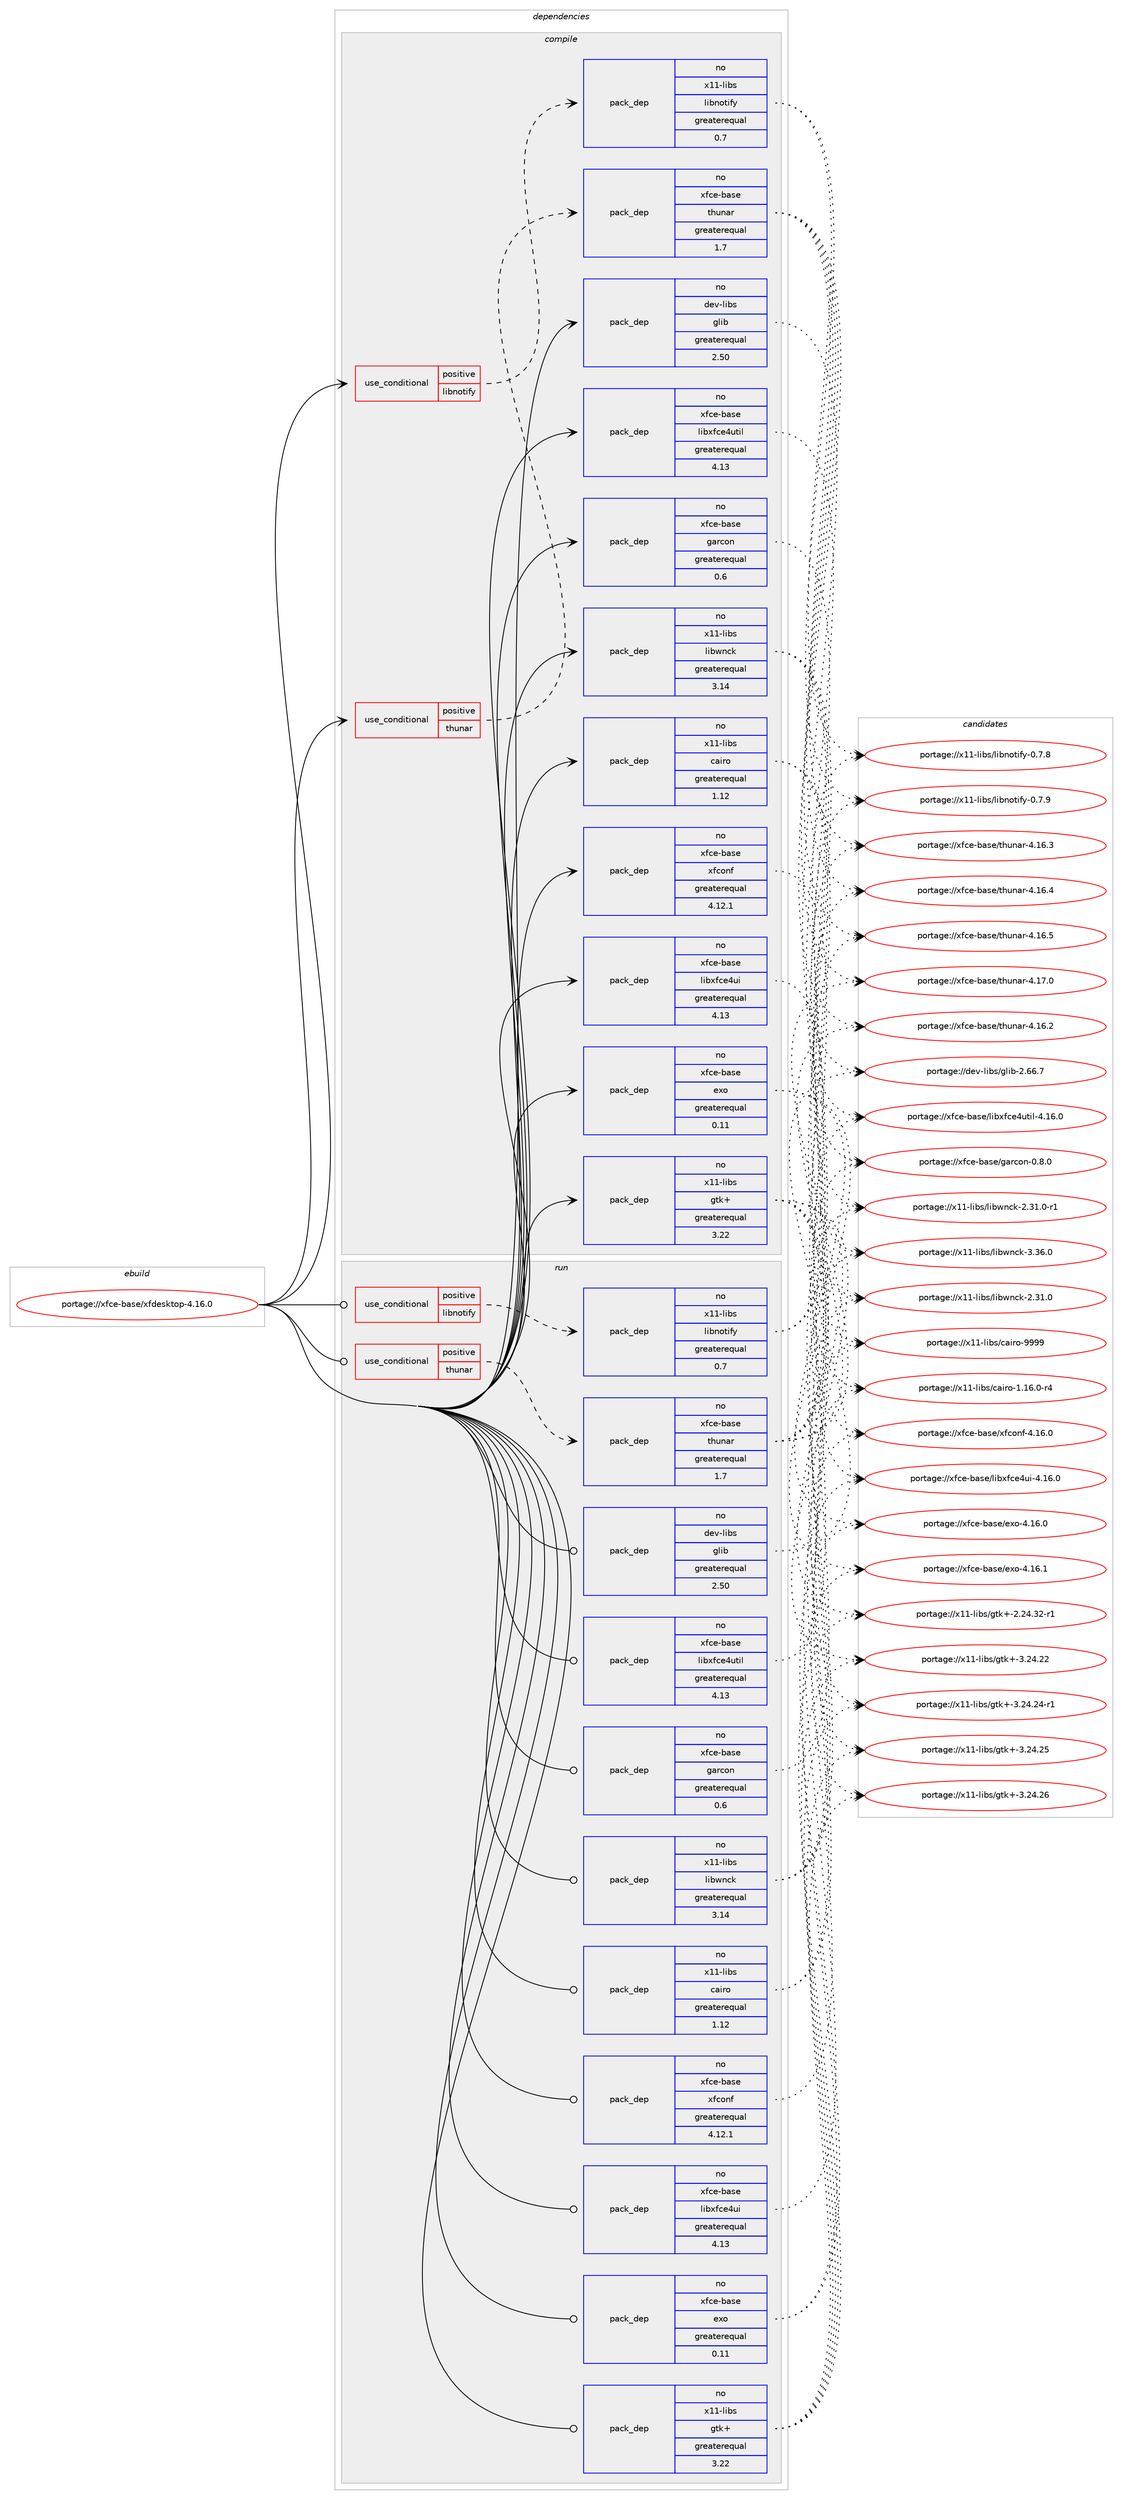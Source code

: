 digraph prolog {

# *************
# Graph options
# *************

newrank=true;
concentrate=true;
compound=true;
graph [rankdir=LR,fontname=Helvetica,fontsize=10,ranksep=1.5];#, ranksep=2.5, nodesep=0.2];
edge  [arrowhead=vee];
node  [fontname=Helvetica,fontsize=10];

# **********
# The ebuild
# **********

subgraph cluster_leftcol {
color=gray;
rank=same;
label=<<i>ebuild</i>>;
id [label="portage://xfce-base/xfdesktop-4.16.0", color=red, width=4, href="../xfce-base/xfdesktop-4.16.0.svg"];
}

# ****************
# The dependencies
# ****************

subgraph cluster_midcol {
color=gray;
label=<<i>dependencies</i>>;
subgraph cluster_compile {
fillcolor="#eeeeee";
style=filled;
label=<<i>compile</i>>;
subgraph cond494 {
dependency1074 [label=<<TABLE BORDER="0" CELLBORDER="1" CELLSPACING="0" CELLPADDING="4"><TR><TD ROWSPAN="3" CELLPADDING="10">use_conditional</TD></TR><TR><TD>positive</TD></TR><TR><TD>libnotify</TD></TR></TABLE>>, shape=none, color=red];
subgraph pack556 {
dependency1075 [label=<<TABLE BORDER="0" CELLBORDER="1" CELLSPACING="0" CELLPADDING="4" WIDTH="220"><TR><TD ROWSPAN="6" CELLPADDING="30">pack_dep</TD></TR><TR><TD WIDTH="110">no</TD></TR><TR><TD>x11-libs</TD></TR><TR><TD>libnotify</TD></TR><TR><TD>greaterequal</TD></TR><TR><TD>0.7</TD></TR></TABLE>>, shape=none, color=blue];
}
dependency1074:e -> dependency1075:w [weight=20,style="dashed",arrowhead="vee"];
}
id:e -> dependency1074:w [weight=20,style="solid",arrowhead="vee"];
subgraph cond495 {
dependency1076 [label=<<TABLE BORDER="0" CELLBORDER="1" CELLSPACING="0" CELLPADDING="4"><TR><TD ROWSPAN="3" CELLPADDING="10">use_conditional</TD></TR><TR><TD>positive</TD></TR><TR><TD>thunar</TD></TR></TABLE>>, shape=none, color=red];
subgraph pack557 {
dependency1077 [label=<<TABLE BORDER="0" CELLBORDER="1" CELLSPACING="0" CELLPADDING="4" WIDTH="220"><TR><TD ROWSPAN="6" CELLPADDING="30">pack_dep</TD></TR><TR><TD WIDTH="110">no</TD></TR><TR><TD>xfce-base</TD></TR><TR><TD>thunar</TD></TR><TR><TD>greaterequal</TD></TR><TR><TD>1.7</TD></TR></TABLE>>, shape=none, color=blue];
}
dependency1076:e -> dependency1077:w [weight=20,style="dashed",arrowhead="vee"];
}
id:e -> dependency1076:w [weight=20,style="solid",arrowhead="vee"];
subgraph pack558 {
dependency1078 [label=<<TABLE BORDER="0" CELLBORDER="1" CELLSPACING="0" CELLPADDING="4" WIDTH="220"><TR><TD ROWSPAN="6" CELLPADDING="30">pack_dep</TD></TR><TR><TD WIDTH="110">no</TD></TR><TR><TD>dev-libs</TD></TR><TR><TD>glib</TD></TR><TR><TD>greaterequal</TD></TR><TR><TD>2.50</TD></TR></TABLE>>, shape=none, color=blue];
}
id:e -> dependency1078:w [weight=20,style="solid",arrowhead="vee"];
subgraph pack559 {
dependency1079 [label=<<TABLE BORDER="0" CELLBORDER="1" CELLSPACING="0" CELLPADDING="4" WIDTH="220"><TR><TD ROWSPAN="6" CELLPADDING="30">pack_dep</TD></TR><TR><TD WIDTH="110">no</TD></TR><TR><TD>x11-libs</TD></TR><TR><TD>cairo</TD></TR><TR><TD>greaterequal</TD></TR><TR><TD>1.12</TD></TR></TABLE>>, shape=none, color=blue];
}
id:e -> dependency1079:w [weight=20,style="solid",arrowhead="vee"];
subgraph pack560 {
dependency1080 [label=<<TABLE BORDER="0" CELLBORDER="1" CELLSPACING="0" CELLPADDING="4" WIDTH="220"><TR><TD ROWSPAN="6" CELLPADDING="30">pack_dep</TD></TR><TR><TD WIDTH="110">no</TD></TR><TR><TD>x11-libs</TD></TR><TR><TD>gtk+</TD></TR><TR><TD>greaterequal</TD></TR><TR><TD>3.22</TD></TR></TABLE>>, shape=none, color=blue];
}
id:e -> dependency1080:w [weight=20,style="solid",arrowhead="vee"];
# *** BEGIN UNKNOWN DEPENDENCY TYPE (TODO) ***
# id -> package_dependency(portage://xfce-base/xfdesktop-4.16.0,install,no,x11-libs,libX11,none,[,,],[],[])
# *** END UNKNOWN DEPENDENCY TYPE (TODO) ***

subgraph pack561 {
dependency1081 [label=<<TABLE BORDER="0" CELLBORDER="1" CELLSPACING="0" CELLPADDING="4" WIDTH="220"><TR><TD ROWSPAN="6" CELLPADDING="30">pack_dep</TD></TR><TR><TD WIDTH="110">no</TD></TR><TR><TD>x11-libs</TD></TR><TR><TD>libwnck</TD></TR><TR><TD>greaterequal</TD></TR><TR><TD>3.14</TD></TR></TABLE>>, shape=none, color=blue];
}
id:e -> dependency1081:w [weight=20,style="solid",arrowhead="vee"];
subgraph pack562 {
dependency1082 [label=<<TABLE BORDER="0" CELLBORDER="1" CELLSPACING="0" CELLPADDING="4" WIDTH="220"><TR><TD ROWSPAN="6" CELLPADDING="30">pack_dep</TD></TR><TR><TD WIDTH="110">no</TD></TR><TR><TD>xfce-base</TD></TR><TR><TD>exo</TD></TR><TR><TD>greaterequal</TD></TR><TR><TD>0.11</TD></TR></TABLE>>, shape=none, color=blue];
}
id:e -> dependency1082:w [weight=20,style="solid",arrowhead="vee"];
subgraph pack563 {
dependency1083 [label=<<TABLE BORDER="0" CELLBORDER="1" CELLSPACING="0" CELLPADDING="4" WIDTH="220"><TR><TD ROWSPAN="6" CELLPADDING="30">pack_dep</TD></TR><TR><TD WIDTH="110">no</TD></TR><TR><TD>xfce-base</TD></TR><TR><TD>garcon</TD></TR><TR><TD>greaterequal</TD></TR><TR><TD>0.6</TD></TR></TABLE>>, shape=none, color=blue];
}
id:e -> dependency1083:w [weight=20,style="solid",arrowhead="vee"];
subgraph pack564 {
dependency1084 [label=<<TABLE BORDER="0" CELLBORDER="1" CELLSPACING="0" CELLPADDING="4" WIDTH="220"><TR><TD ROWSPAN="6" CELLPADDING="30">pack_dep</TD></TR><TR><TD WIDTH="110">no</TD></TR><TR><TD>xfce-base</TD></TR><TR><TD>libxfce4ui</TD></TR><TR><TD>greaterequal</TD></TR><TR><TD>4.13</TD></TR></TABLE>>, shape=none, color=blue];
}
id:e -> dependency1084:w [weight=20,style="solid",arrowhead="vee"];
subgraph pack565 {
dependency1085 [label=<<TABLE BORDER="0" CELLBORDER="1" CELLSPACING="0" CELLPADDING="4" WIDTH="220"><TR><TD ROWSPAN="6" CELLPADDING="30">pack_dep</TD></TR><TR><TD WIDTH="110">no</TD></TR><TR><TD>xfce-base</TD></TR><TR><TD>libxfce4util</TD></TR><TR><TD>greaterequal</TD></TR><TR><TD>4.13</TD></TR></TABLE>>, shape=none, color=blue];
}
id:e -> dependency1085:w [weight=20,style="solid",arrowhead="vee"];
subgraph pack566 {
dependency1086 [label=<<TABLE BORDER="0" CELLBORDER="1" CELLSPACING="0" CELLPADDING="4" WIDTH="220"><TR><TD ROWSPAN="6" CELLPADDING="30">pack_dep</TD></TR><TR><TD WIDTH="110">no</TD></TR><TR><TD>xfce-base</TD></TR><TR><TD>xfconf</TD></TR><TR><TD>greaterequal</TD></TR><TR><TD>4.12.1</TD></TR></TABLE>>, shape=none, color=blue];
}
id:e -> dependency1086:w [weight=20,style="solid",arrowhead="vee"];
}
subgraph cluster_compileandrun {
fillcolor="#eeeeee";
style=filled;
label=<<i>compile and run</i>>;
}
subgraph cluster_run {
fillcolor="#eeeeee";
style=filled;
label=<<i>run</i>>;
subgraph cond496 {
dependency1087 [label=<<TABLE BORDER="0" CELLBORDER="1" CELLSPACING="0" CELLPADDING="4"><TR><TD ROWSPAN="3" CELLPADDING="10">use_conditional</TD></TR><TR><TD>positive</TD></TR><TR><TD>libnotify</TD></TR></TABLE>>, shape=none, color=red];
subgraph pack567 {
dependency1088 [label=<<TABLE BORDER="0" CELLBORDER="1" CELLSPACING="0" CELLPADDING="4" WIDTH="220"><TR><TD ROWSPAN="6" CELLPADDING="30">pack_dep</TD></TR><TR><TD WIDTH="110">no</TD></TR><TR><TD>x11-libs</TD></TR><TR><TD>libnotify</TD></TR><TR><TD>greaterequal</TD></TR><TR><TD>0.7</TD></TR></TABLE>>, shape=none, color=blue];
}
dependency1087:e -> dependency1088:w [weight=20,style="dashed",arrowhead="vee"];
}
id:e -> dependency1087:w [weight=20,style="solid",arrowhead="odot"];
subgraph cond497 {
dependency1089 [label=<<TABLE BORDER="0" CELLBORDER="1" CELLSPACING="0" CELLPADDING="4"><TR><TD ROWSPAN="3" CELLPADDING="10">use_conditional</TD></TR><TR><TD>positive</TD></TR><TR><TD>thunar</TD></TR></TABLE>>, shape=none, color=red];
subgraph pack568 {
dependency1090 [label=<<TABLE BORDER="0" CELLBORDER="1" CELLSPACING="0" CELLPADDING="4" WIDTH="220"><TR><TD ROWSPAN="6" CELLPADDING="30">pack_dep</TD></TR><TR><TD WIDTH="110">no</TD></TR><TR><TD>xfce-base</TD></TR><TR><TD>thunar</TD></TR><TR><TD>greaterequal</TD></TR><TR><TD>1.7</TD></TR></TABLE>>, shape=none, color=blue];
}
dependency1089:e -> dependency1090:w [weight=20,style="dashed",arrowhead="vee"];
}
id:e -> dependency1089:w [weight=20,style="solid",arrowhead="odot"];
subgraph pack569 {
dependency1091 [label=<<TABLE BORDER="0" CELLBORDER="1" CELLSPACING="0" CELLPADDING="4" WIDTH="220"><TR><TD ROWSPAN="6" CELLPADDING="30">pack_dep</TD></TR><TR><TD WIDTH="110">no</TD></TR><TR><TD>dev-libs</TD></TR><TR><TD>glib</TD></TR><TR><TD>greaterequal</TD></TR><TR><TD>2.50</TD></TR></TABLE>>, shape=none, color=blue];
}
id:e -> dependency1091:w [weight=20,style="solid",arrowhead="odot"];
subgraph pack570 {
dependency1092 [label=<<TABLE BORDER="0" CELLBORDER="1" CELLSPACING="0" CELLPADDING="4" WIDTH="220"><TR><TD ROWSPAN="6" CELLPADDING="30">pack_dep</TD></TR><TR><TD WIDTH="110">no</TD></TR><TR><TD>x11-libs</TD></TR><TR><TD>cairo</TD></TR><TR><TD>greaterequal</TD></TR><TR><TD>1.12</TD></TR></TABLE>>, shape=none, color=blue];
}
id:e -> dependency1092:w [weight=20,style="solid",arrowhead="odot"];
subgraph pack571 {
dependency1093 [label=<<TABLE BORDER="0" CELLBORDER="1" CELLSPACING="0" CELLPADDING="4" WIDTH="220"><TR><TD ROWSPAN="6" CELLPADDING="30">pack_dep</TD></TR><TR><TD WIDTH="110">no</TD></TR><TR><TD>x11-libs</TD></TR><TR><TD>gtk+</TD></TR><TR><TD>greaterequal</TD></TR><TR><TD>3.22</TD></TR></TABLE>>, shape=none, color=blue];
}
id:e -> dependency1093:w [weight=20,style="solid",arrowhead="odot"];
# *** BEGIN UNKNOWN DEPENDENCY TYPE (TODO) ***
# id -> package_dependency(portage://xfce-base/xfdesktop-4.16.0,run,no,x11-libs,libX11,none,[,,],[],[])
# *** END UNKNOWN DEPENDENCY TYPE (TODO) ***

subgraph pack572 {
dependency1094 [label=<<TABLE BORDER="0" CELLBORDER="1" CELLSPACING="0" CELLPADDING="4" WIDTH="220"><TR><TD ROWSPAN="6" CELLPADDING="30">pack_dep</TD></TR><TR><TD WIDTH="110">no</TD></TR><TR><TD>x11-libs</TD></TR><TR><TD>libwnck</TD></TR><TR><TD>greaterequal</TD></TR><TR><TD>3.14</TD></TR></TABLE>>, shape=none, color=blue];
}
id:e -> dependency1094:w [weight=20,style="solid",arrowhead="odot"];
subgraph pack573 {
dependency1095 [label=<<TABLE BORDER="0" CELLBORDER="1" CELLSPACING="0" CELLPADDING="4" WIDTH="220"><TR><TD ROWSPAN="6" CELLPADDING="30">pack_dep</TD></TR><TR><TD WIDTH="110">no</TD></TR><TR><TD>xfce-base</TD></TR><TR><TD>exo</TD></TR><TR><TD>greaterequal</TD></TR><TR><TD>0.11</TD></TR></TABLE>>, shape=none, color=blue];
}
id:e -> dependency1095:w [weight=20,style="solid",arrowhead="odot"];
subgraph pack574 {
dependency1096 [label=<<TABLE BORDER="0" CELLBORDER="1" CELLSPACING="0" CELLPADDING="4" WIDTH="220"><TR><TD ROWSPAN="6" CELLPADDING="30">pack_dep</TD></TR><TR><TD WIDTH="110">no</TD></TR><TR><TD>xfce-base</TD></TR><TR><TD>garcon</TD></TR><TR><TD>greaterequal</TD></TR><TR><TD>0.6</TD></TR></TABLE>>, shape=none, color=blue];
}
id:e -> dependency1096:w [weight=20,style="solid",arrowhead="odot"];
subgraph pack575 {
dependency1097 [label=<<TABLE BORDER="0" CELLBORDER="1" CELLSPACING="0" CELLPADDING="4" WIDTH="220"><TR><TD ROWSPAN="6" CELLPADDING="30">pack_dep</TD></TR><TR><TD WIDTH="110">no</TD></TR><TR><TD>xfce-base</TD></TR><TR><TD>libxfce4ui</TD></TR><TR><TD>greaterequal</TD></TR><TR><TD>4.13</TD></TR></TABLE>>, shape=none, color=blue];
}
id:e -> dependency1097:w [weight=20,style="solid",arrowhead="odot"];
subgraph pack576 {
dependency1098 [label=<<TABLE BORDER="0" CELLBORDER="1" CELLSPACING="0" CELLPADDING="4" WIDTH="220"><TR><TD ROWSPAN="6" CELLPADDING="30">pack_dep</TD></TR><TR><TD WIDTH="110">no</TD></TR><TR><TD>xfce-base</TD></TR><TR><TD>libxfce4util</TD></TR><TR><TD>greaterequal</TD></TR><TR><TD>4.13</TD></TR></TABLE>>, shape=none, color=blue];
}
id:e -> dependency1098:w [weight=20,style="solid",arrowhead="odot"];
subgraph pack577 {
dependency1099 [label=<<TABLE BORDER="0" CELLBORDER="1" CELLSPACING="0" CELLPADDING="4" WIDTH="220"><TR><TD ROWSPAN="6" CELLPADDING="30">pack_dep</TD></TR><TR><TD WIDTH="110">no</TD></TR><TR><TD>xfce-base</TD></TR><TR><TD>xfconf</TD></TR><TR><TD>greaterequal</TD></TR><TR><TD>4.12.1</TD></TR></TABLE>>, shape=none, color=blue];
}
id:e -> dependency1099:w [weight=20,style="solid",arrowhead="odot"];
}
}

# **************
# The candidates
# **************

subgraph cluster_choices {
rank=same;
color=gray;
label=<<i>candidates</i>>;

subgraph choice556 {
color=black;
nodesep=1;
choice120494945108105981154710810598110111116105102121454846554656 [label="portage://x11-libs/libnotify-0.7.8", color=red, width=4,href="../x11-libs/libnotify-0.7.8.svg"];
choice120494945108105981154710810598110111116105102121454846554657 [label="portage://x11-libs/libnotify-0.7.9", color=red, width=4,href="../x11-libs/libnotify-0.7.9.svg"];
dependency1075:e -> choice120494945108105981154710810598110111116105102121454846554656:w [style=dotted,weight="100"];
dependency1075:e -> choice120494945108105981154710810598110111116105102121454846554657:w [style=dotted,weight="100"];
}
subgraph choice557 {
color=black;
nodesep=1;
choice12010299101459897115101471161041171109711445524649544650 [label="portage://xfce-base/thunar-4.16.2", color=red, width=4,href="../xfce-base/thunar-4.16.2.svg"];
choice12010299101459897115101471161041171109711445524649544651 [label="portage://xfce-base/thunar-4.16.3", color=red, width=4,href="../xfce-base/thunar-4.16.3.svg"];
choice12010299101459897115101471161041171109711445524649544652 [label="portage://xfce-base/thunar-4.16.4", color=red, width=4,href="../xfce-base/thunar-4.16.4.svg"];
choice12010299101459897115101471161041171109711445524649544653 [label="portage://xfce-base/thunar-4.16.5", color=red, width=4,href="../xfce-base/thunar-4.16.5.svg"];
choice12010299101459897115101471161041171109711445524649554648 [label="portage://xfce-base/thunar-4.17.0", color=red, width=4,href="../xfce-base/thunar-4.17.0.svg"];
dependency1077:e -> choice12010299101459897115101471161041171109711445524649544650:w [style=dotted,weight="100"];
dependency1077:e -> choice12010299101459897115101471161041171109711445524649544651:w [style=dotted,weight="100"];
dependency1077:e -> choice12010299101459897115101471161041171109711445524649544652:w [style=dotted,weight="100"];
dependency1077:e -> choice12010299101459897115101471161041171109711445524649544653:w [style=dotted,weight="100"];
dependency1077:e -> choice12010299101459897115101471161041171109711445524649554648:w [style=dotted,weight="100"];
}
subgraph choice558 {
color=black;
nodesep=1;
choice1001011184510810598115471031081059845504654544655 [label="portage://dev-libs/glib-2.66.7", color=red, width=4,href="../dev-libs/glib-2.66.7.svg"];
dependency1078:e -> choice1001011184510810598115471031081059845504654544655:w [style=dotted,weight="100"];
}
subgraph choice559 {
color=black;
nodesep=1;
choice12049494510810598115479997105114111454946495446484511452 [label="portage://x11-libs/cairo-1.16.0-r4", color=red, width=4,href="../x11-libs/cairo-1.16.0-r4.svg"];
choice120494945108105981154799971051141114557575757 [label="portage://x11-libs/cairo-9999", color=red, width=4,href="../x11-libs/cairo-9999.svg"];
dependency1079:e -> choice12049494510810598115479997105114111454946495446484511452:w [style=dotted,weight="100"];
dependency1079:e -> choice120494945108105981154799971051141114557575757:w [style=dotted,weight="100"];
}
subgraph choice560 {
color=black;
nodesep=1;
choice12049494510810598115471031161074345504650524651504511449 [label="portage://x11-libs/gtk+-2.24.32-r1", color=red, width=4,href="../x11-libs/gtk+-2.24.32-r1.svg"];
choice1204949451081059811547103116107434551465052465050 [label="portage://x11-libs/gtk+-3.24.22", color=red, width=4,href="../x11-libs/gtk+-3.24.22.svg"];
choice12049494510810598115471031161074345514650524650524511449 [label="portage://x11-libs/gtk+-3.24.24-r1", color=red, width=4,href="../x11-libs/gtk+-3.24.24-r1.svg"];
choice1204949451081059811547103116107434551465052465053 [label="portage://x11-libs/gtk+-3.24.25", color=red, width=4,href="../x11-libs/gtk+-3.24.25.svg"];
choice1204949451081059811547103116107434551465052465054 [label="portage://x11-libs/gtk+-3.24.26", color=red, width=4,href="../x11-libs/gtk+-3.24.26.svg"];
dependency1080:e -> choice12049494510810598115471031161074345504650524651504511449:w [style=dotted,weight="100"];
dependency1080:e -> choice1204949451081059811547103116107434551465052465050:w [style=dotted,weight="100"];
dependency1080:e -> choice12049494510810598115471031161074345514650524650524511449:w [style=dotted,weight="100"];
dependency1080:e -> choice1204949451081059811547103116107434551465052465053:w [style=dotted,weight="100"];
dependency1080:e -> choice1204949451081059811547103116107434551465052465054:w [style=dotted,weight="100"];
}
subgraph choice561 {
color=black;
nodesep=1;
choice1204949451081059811547108105981191109910745504651494648 [label="portage://x11-libs/libwnck-2.31.0", color=red, width=4,href="../x11-libs/libwnck-2.31.0.svg"];
choice12049494510810598115471081059811911099107455046514946484511449 [label="portage://x11-libs/libwnck-2.31.0-r1", color=red, width=4,href="../x11-libs/libwnck-2.31.0-r1.svg"];
choice1204949451081059811547108105981191109910745514651544648 [label="portage://x11-libs/libwnck-3.36.0", color=red, width=4,href="../x11-libs/libwnck-3.36.0.svg"];
dependency1081:e -> choice1204949451081059811547108105981191109910745504651494648:w [style=dotted,weight="100"];
dependency1081:e -> choice12049494510810598115471081059811911099107455046514946484511449:w [style=dotted,weight="100"];
dependency1081:e -> choice1204949451081059811547108105981191109910745514651544648:w [style=dotted,weight="100"];
}
subgraph choice562 {
color=black;
nodesep=1;
choice120102991014598971151014710112011145524649544648 [label="portage://xfce-base/exo-4.16.0", color=red, width=4,href="../xfce-base/exo-4.16.0.svg"];
choice120102991014598971151014710112011145524649544649 [label="portage://xfce-base/exo-4.16.1", color=red, width=4,href="../xfce-base/exo-4.16.1.svg"];
dependency1082:e -> choice120102991014598971151014710112011145524649544648:w [style=dotted,weight="100"];
dependency1082:e -> choice120102991014598971151014710112011145524649544649:w [style=dotted,weight="100"];
}
subgraph choice563 {
color=black;
nodesep=1;
choice12010299101459897115101471039711499111110454846564648 [label="portage://xfce-base/garcon-0.8.0", color=red, width=4,href="../xfce-base/garcon-0.8.0.svg"];
dependency1083:e -> choice12010299101459897115101471039711499111110454846564648:w [style=dotted,weight="100"];
}
subgraph choice564 {
color=black;
nodesep=1;
choice120102991014598971151014710810598120102991015211710545524649544648 [label="portage://xfce-base/libxfce4ui-4.16.0", color=red, width=4,href="../xfce-base/libxfce4ui-4.16.0.svg"];
dependency1084:e -> choice120102991014598971151014710810598120102991015211710545524649544648:w [style=dotted,weight="100"];
}
subgraph choice565 {
color=black;
nodesep=1;
choice120102991014598971151014710810598120102991015211711610510845524649544648 [label="portage://xfce-base/libxfce4util-4.16.0", color=red, width=4,href="../xfce-base/libxfce4util-4.16.0.svg"];
dependency1085:e -> choice120102991014598971151014710810598120102991015211711610510845524649544648:w [style=dotted,weight="100"];
}
subgraph choice566 {
color=black;
nodesep=1;
choice12010299101459897115101471201029911111010245524649544648 [label="portage://xfce-base/xfconf-4.16.0", color=red, width=4,href="../xfce-base/xfconf-4.16.0.svg"];
dependency1086:e -> choice12010299101459897115101471201029911111010245524649544648:w [style=dotted,weight="100"];
}
subgraph choice567 {
color=black;
nodesep=1;
choice120494945108105981154710810598110111116105102121454846554656 [label="portage://x11-libs/libnotify-0.7.8", color=red, width=4,href="../x11-libs/libnotify-0.7.8.svg"];
choice120494945108105981154710810598110111116105102121454846554657 [label="portage://x11-libs/libnotify-0.7.9", color=red, width=4,href="../x11-libs/libnotify-0.7.9.svg"];
dependency1088:e -> choice120494945108105981154710810598110111116105102121454846554656:w [style=dotted,weight="100"];
dependency1088:e -> choice120494945108105981154710810598110111116105102121454846554657:w [style=dotted,weight="100"];
}
subgraph choice568 {
color=black;
nodesep=1;
choice12010299101459897115101471161041171109711445524649544650 [label="portage://xfce-base/thunar-4.16.2", color=red, width=4,href="../xfce-base/thunar-4.16.2.svg"];
choice12010299101459897115101471161041171109711445524649544651 [label="portage://xfce-base/thunar-4.16.3", color=red, width=4,href="../xfce-base/thunar-4.16.3.svg"];
choice12010299101459897115101471161041171109711445524649544652 [label="portage://xfce-base/thunar-4.16.4", color=red, width=4,href="../xfce-base/thunar-4.16.4.svg"];
choice12010299101459897115101471161041171109711445524649544653 [label="portage://xfce-base/thunar-4.16.5", color=red, width=4,href="../xfce-base/thunar-4.16.5.svg"];
choice12010299101459897115101471161041171109711445524649554648 [label="portage://xfce-base/thunar-4.17.0", color=red, width=4,href="../xfce-base/thunar-4.17.0.svg"];
dependency1090:e -> choice12010299101459897115101471161041171109711445524649544650:w [style=dotted,weight="100"];
dependency1090:e -> choice12010299101459897115101471161041171109711445524649544651:w [style=dotted,weight="100"];
dependency1090:e -> choice12010299101459897115101471161041171109711445524649544652:w [style=dotted,weight="100"];
dependency1090:e -> choice12010299101459897115101471161041171109711445524649544653:w [style=dotted,weight="100"];
dependency1090:e -> choice12010299101459897115101471161041171109711445524649554648:w [style=dotted,weight="100"];
}
subgraph choice569 {
color=black;
nodesep=1;
choice1001011184510810598115471031081059845504654544655 [label="portage://dev-libs/glib-2.66.7", color=red, width=4,href="../dev-libs/glib-2.66.7.svg"];
dependency1091:e -> choice1001011184510810598115471031081059845504654544655:w [style=dotted,weight="100"];
}
subgraph choice570 {
color=black;
nodesep=1;
choice12049494510810598115479997105114111454946495446484511452 [label="portage://x11-libs/cairo-1.16.0-r4", color=red, width=4,href="../x11-libs/cairo-1.16.0-r4.svg"];
choice120494945108105981154799971051141114557575757 [label="portage://x11-libs/cairo-9999", color=red, width=4,href="../x11-libs/cairo-9999.svg"];
dependency1092:e -> choice12049494510810598115479997105114111454946495446484511452:w [style=dotted,weight="100"];
dependency1092:e -> choice120494945108105981154799971051141114557575757:w [style=dotted,weight="100"];
}
subgraph choice571 {
color=black;
nodesep=1;
choice12049494510810598115471031161074345504650524651504511449 [label="portage://x11-libs/gtk+-2.24.32-r1", color=red, width=4,href="../x11-libs/gtk+-2.24.32-r1.svg"];
choice1204949451081059811547103116107434551465052465050 [label="portage://x11-libs/gtk+-3.24.22", color=red, width=4,href="../x11-libs/gtk+-3.24.22.svg"];
choice12049494510810598115471031161074345514650524650524511449 [label="portage://x11-libs/gtk+-3.24.24-r1", color=red, width=4,href="../x11-libs/gtk+-3.24.24-r1.svg"];
choice1204949451081059811547103116107434551465052465053 [label="portage://x11-libs/gtk+-3.24.25", color=red, width=4,href="../x11-libs/gtk+-3.24.25.svg"];
choice1204949451081059811547103116107434551465052465054 [label="portage://x11-libs/gtk+-3.24.26", color=red, width=4,href="../x11-libs/gtk+-3.24.26.svg"];
dependency1093:e -> choice12049494510810598115471031161074345504650524651504511449:w [style=dotted,weight="100"];
dependency1093:e -> choice1204949451081059811547103116107434551465052465050:w [style=dotted,weight="100"];
dependency1093:e -> choice12049494510810598115471031161074345514650524650524511449:w [style=dotted,weight="100"];
dependency1093:e -> choice1204949451081059811547103116107434551465052465053:w [style=dotted,weight="100"];
dependency1093:e -> choice1204949451081059811547103116107434551465052465054:w [style=dotted,weight="100"];
}
subgraph choice572 {
color=black;
nodesep=1;
choice1204949451081059811547108105981191109910745504651494648 [label="portage://x11-libs/libwnck-2.31.0", color=red, width=4,href="../x11-libs/libwnck-2.31.0.svg"];
choice12049494510810598115471081059811911099107455046514946484511449 [label="portage://x11-libs/libwnck-2.31.0-r1", color=red, width=4,href="../x11-libs/libwnck-2.31.0-r1.svg"];
choice1204949451081059811547108105981191109910745514651544648 [label="portage://x11-libs/libwnck-3.36.0", color=red, width=4,href="../x11-libs/libwnck-3.36.0.svg"];
dependency1094:e -> choice1204949451081059811547108105981191109910745504651494648:w [style=dotted,weight="100"];
dependency1094:e -> choice12049494510810598115471081059811911099107455046514946484511449:w [style=dotted,weight="100"];
dependency1094:e -> choice1204949451081059811547108105981191109910745514651544648:w [style=dotted,weight="100"];
}
subgraph choice573 {
color=black;
nodesep=1;
choice120102991014598971151014710112011145524649544648 [label="portage://xfce-base/exo-4.16.0", color=red, width=4,href="../xfce-base/exo-4.16.0.svg"];
choice120102991014598971151014710112011145524649544649 [label="portage://xfce-base/exo-4.16.1", color=red, width=4,href="../xfce-base/exo-4.16.1.svg"];
dependency1095:e -> choice120102991014598971151014710112011145524649544648:w [style=dotted,weight="100"];
dependency1095:e -> choice120102991014598971151014710112011145524649544649:w [style=dotted,weight="100"];
}
subgraph choice574 {
color=black;
nodesep=1;
choice12010299101459897115101471039711499111110454846564648 [label="portage://xfce-base/garcon-0.8.0", color=red, width=4,href="../xfce-base/garcon-0.8.0.svg"];
dependency1096:e -> choice12010299101459897115101471039711499111110454846564648:w [style=dotted,weight="100"];
}
subgraph choice575 {
color=black;
nodesep=1;
choice120102991014598971151014710810598120102991015211710545524649544648 [label="portage://xfce-base/libxfce4ui-4.16.0", color=red, width=4,href="../xfce-base/libxfce4ui-4.16.0.svg"];
dependency1097:e -> choice120102991014598971151014710810598120102991015211710545524649544648:w [style=dotted,weight="100"];
}
subgraph choice576 {
color=black;
nodesep=1;
choice120102991014598971151014710810598120102991015211711610510845524649544648 [label="portage://xfce-base/libxfce4util-4.16.0", color=red, width=4,href="../xfce-base/libxfce4util-4.16.0.svg"];
dependency1098:e -> choice120102991014598971151014710810598120102991015211711610510845524649544648:w [style=dotted,weight="100"];
}
subgraph choice577 {
color=black;
nodesep=1;
choice12010299101459897115101471201029911111010245524649544648 [label="portage://xfce-base/xfconf-4.16.0", color=red, width=4,href="../xfce-base/xfconf-4.16.0.svg"];
dependency1099:e -> choice12010299101459897115101471201029911111010245524649544648:w [style=dotted,weight="100"];
}
}

}
